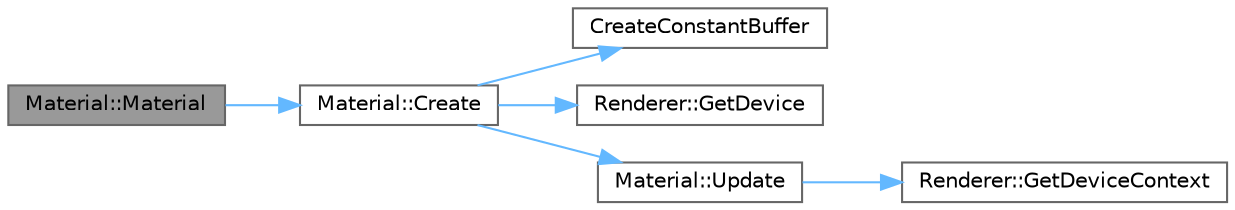 digraph "Material::Material"
{
 // LATEX_PDF_SIZE
  bgcolor="transparent";
  edge [fontname=Helvetica,fontsize=10,labelfontname=Helvetica,labelfontsize=10];
  node [fontname=Helvetica,fontsize=10,shape=box,height=0.2,width=0.4];
  rankdir="LR";
  Node1 [id="Node000001",label="Material::Material",height=0.2,width=0.4,color="gray40", fillcolor="grey60", style="filled", fontcolor="black",tooltip=" "];
  Node1 -> Node2 [id="edge1_Node000001_Node000002",color="steelblue1",style="solid",tooltip=" "];
  Node2 [id="Node000002",label="Material::Create",height=0.2,width=0.4,color="grey40", fillcolor="white", style="filled",URL="$class_material.html#a2be31dc5e88124a50e410cc058cdc2e4",tooltip=" "];
  Node2 -> Node3 [id="edge2_Node000002_Node000003",color="steelblue1",style="solid",tooltip=" "];
  Node3 [id="Node000003",label="CreateConstantBuffer",height=0.2,width=0.4,color="grey40", fillcolor="white", style="filled",URL="$dx11helper_8cpp.html#ab36f0bd1d17063c03f474733e0fea219",tooltip=" "];
  Node2 -> Node4 [id="edge3_Node000002_Node000004",color="steelblue1",style="solid",tooltip=" "];
  Node4 [id="Node000004",label="Renderer::GetDevice",height=0.2,width=0.4,color="grey40", fillcolor="white", style="filled",URL="$class_renderer.html#a8a4db5c7c4741070e75fe73fbd5a97fc",tooltip=" "];
  Node2 -> Node5 [id="edge4_Node000002_Node000005",color="steelblue1",style="solid",tooltip=" "];
  Node5 [id="Node000005",label="Material::Update",height=0.2,width=0.4,color="grey40", fillcolor="white", style="filled",URL="$class_material.html#a29194f54f95adb35452acd85066b3b7d",tooltip=" "];
  Node5 -> Node6 [id="edge5_Node000005_Node000006",color="steelblue1",style="solid",tooltip=" "];
  Node6 [id="Node000006",label="Renderer::GetDeviceContext",height=0.2,width=0.4,color="grey40", fillcolor="white", style="filled",URL="$class_renderer.html#ac642f0314dfa500d60c0fe6eae9ef4ef",tooltip=" "];
}
